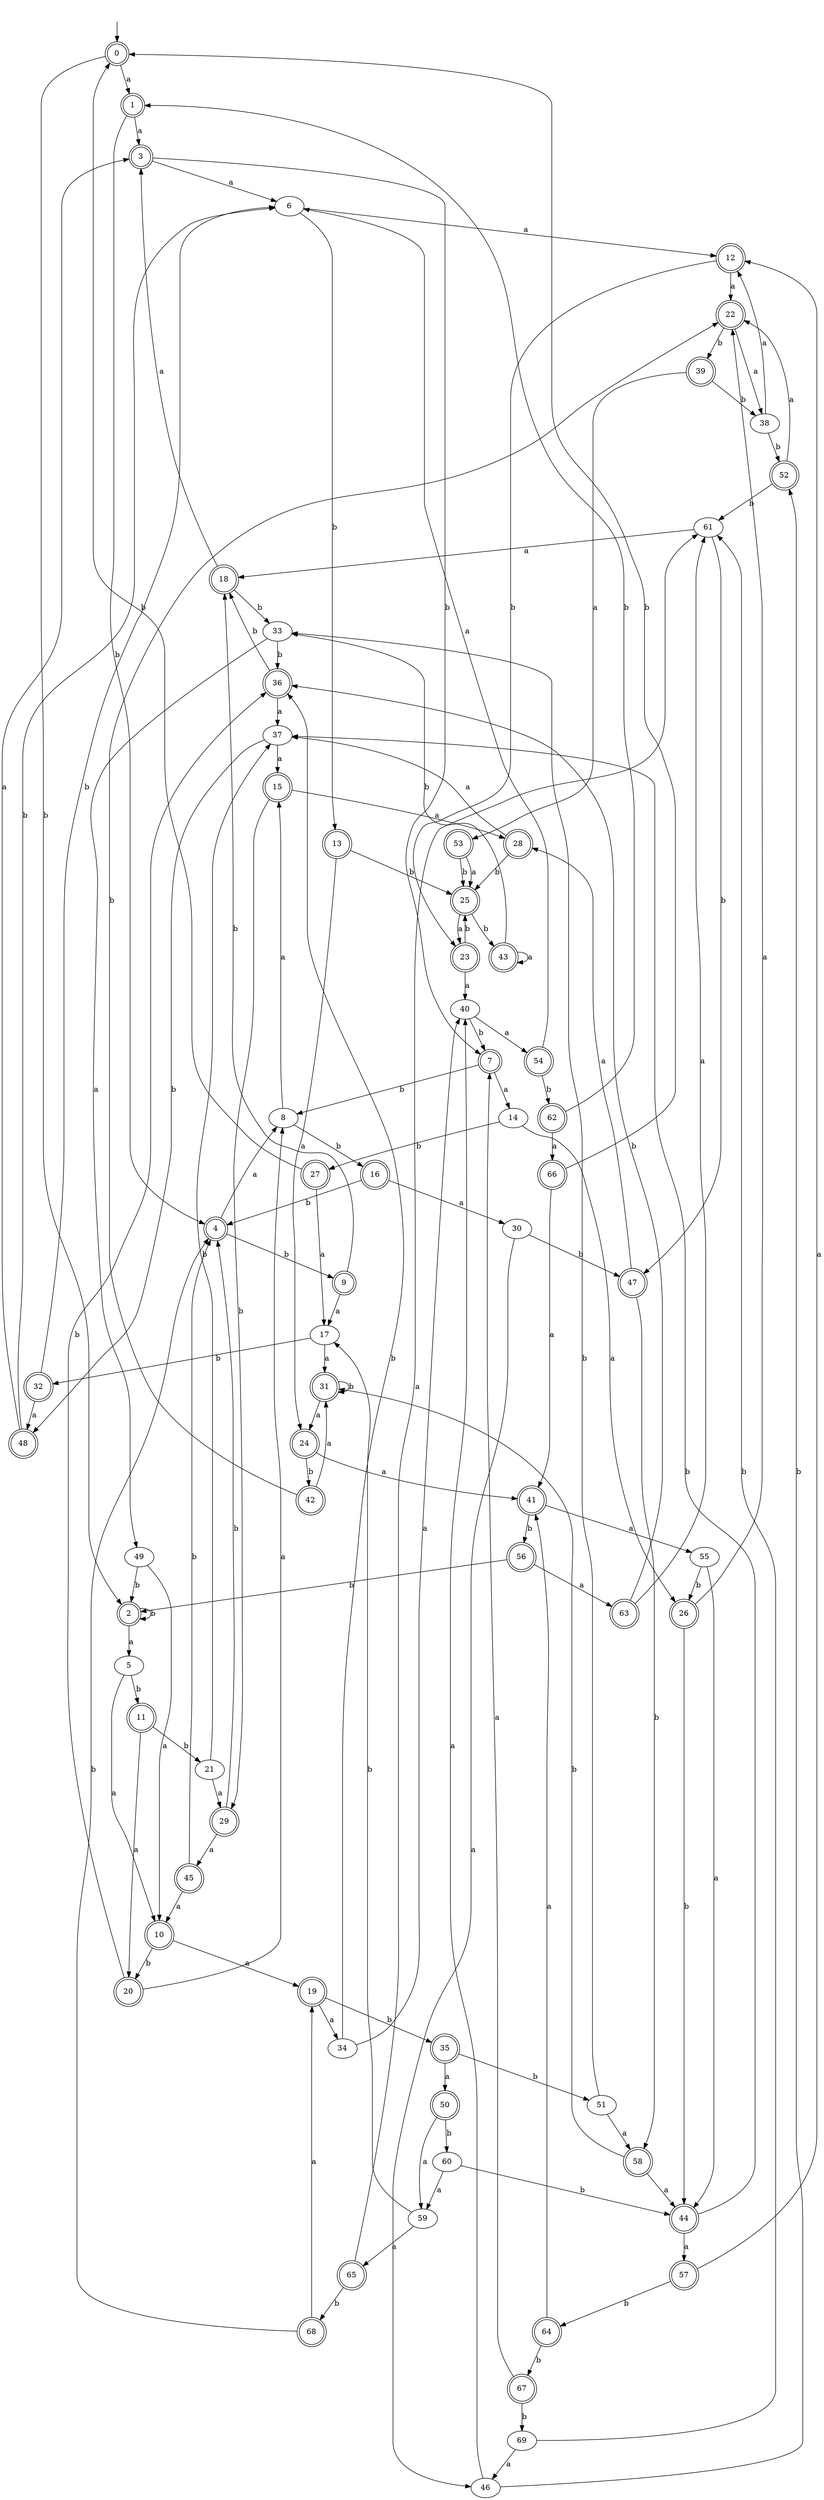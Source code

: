 digraph RandomDFA {
  __start0 [label="", shape=none];
  __start0 -> 0 [label=""];
  0 [shape=circle] [shape=doublecircle]
  0 -> 1 [label="a"]
  0 -> 2 [label="b"]
  1 [shape=doublecircle]
  1 -> 3 [label="a"]
  1 -> 4 [label="b"]
  2 [shape=doublecircle]
  2 -> 5 [label="a"]
  2 -> 2 [label="b"]
  3 [shape=doublecircle]
  3 -> 6 [label="a"]
  3 -> 7 [label="b"]
  4 [shape=doublecircle]
  4 -> 8 [label="a"]
  4 -> 9 [label="b"]
  5
  5 -> 10 [label="a"]
  5 -> 11 [label="b"]
  6
  6 -> 12 [label="a"]
  6 -> 13 [label="b"]
  7 [shape=doublecircle]
  7 -> 14 [label="a"]
  7 -> 8 [label="b"]
  8
  8 -> 15 [label="a"]
  8 -> 16 [label="b"]
  9 [shape=doublecircle]
  9 -> 17 [label="a"]
  9 -> 18 [label="b"]
  10 [shape=doublecircle]
  10 -> 19 [label="a"]
  10 -> 20 [label="b"]
  11 [shape=doublecircle]
  11 -> 20 [label="a"]
  11 -> 21 [label="b"]
  12 [shape=doublecircle]
  12 -> 22 [label="a"]
  12 -> 23 [label="b"]
  13 [shape=doublecircle]
  13 -> 24 [label="a"]
  13 -> 25 [label="b"]
  14
  14 -> 26 [label="a"]
  14 -> 27 [label="b"]
  15 [shape=doublecircle]
  15 -> 28 [label="a"]
  15 -> 29 [label="b"]
  16 [shape=doublecircle]
  16 -> 30 [label="a"]
  16 -> 4 [label="b"]
  17
  17 -> 31 [label="a"]
  17 -> 32 [label="b"]
  18 [shape=doublecircle]
  18 -> 3 [label="a"]
  18 -> 33 [label="b"]
  19 [shape=doublecircle]
  19 -> 34 [label="a"]
  19 -> 35 [label="b"]
  20 [shape=doublecircle]
  20 -> 8 [label="a"]
  20 -> 36 [label="b"]
  21
  21 -> 29 [label="a"]
  21 -> 37 [label="b"]
  22 [shape=doublecircle]
  22 -> 38 [label="a"]
  22 -> 39 [label="b"]
  23 [shape=doublecircle]
  23 -> 40 [label="a"]
  23 -> 25 [label="b"]
  24 [shape=doublecircle]
  24 -> 41 [label="a"]
  24 -> 42 [label="b"]
  25 [shape=doublecircle]
  25 -> 23 [label="a"]
  25 -> 43 [label="b"]
  26 [shape=doublecircle]
  26 -> 22 [label="a"]
  26 -> 44 [label="b"]
  27 [shape=doublecircle]
  27 -> 17 [label="a"]
  27 -> 0 [label="b"]
  28 [shape=doublecircle]
  28 -> 37 [label="a"]
  28 -> 25 [label="b"]
  29 [shape=doublecircle]
  29 -> 45 [label="a"]
  29 -> 4 [label="b"]
  30
  30 -> 46 [label="a"]
  30 -> 47 [label="b"]
  31 [shape=doublecircle]
  31 -> 24 [label="a"]
  31 -> 31 [label="b"]
  32 [shape=doublecircle]
  32 -> 48 [label="a"]
  32 -> 6 [label="b"]
  33
  33 -> 49 [label="a"]
  33 -> 36 [label="b"]
  34
  34 -> 40 [label="a"]
  34 -> 36 [label="b"]
  35 [shape=doublecircle]
  35 -> 50 [label="a"]
  35 -> 51 [label="b"]
  36 [shape=doublecircle]
  36 -> 37 [label="a"]
  36 -> 18 [label="b"]
  37
  37 -> 15 [label="a"]
  37 -> 48 [label="b"]
  38
  38 -> 12 [label="a"]
  38 -> 52 [label="b"]
  39 [shape=doublecircle]
  39 -> 53 [label="a"]
  39 -> 38 [label="b"]
  40
  40 -> 54 [label="a"]
  40 -> 7 [label="b"]
  41 [shape=doublecircle]
  41 -> 55 [label="a"]
  41 -> 56 [label="b"]
  42 [shape=doublecircle]
  42 -> 31 [label="a"]
  42 -> 22 [label="b"]
  43 [shape=doublecircle]
  43 -> 43 [label="a"]
  43 -> 33 [label="b"]
  44 [shape=doublecircle]
  44 -> 57 [label="a"]
  44 -> 37 [label="b"]
  45 [shape=doublecircle]
  45 -> 10 [label="a"]
  45 -> 4 [label="b"]
  46
  46 -> 40 [label="a"]
  46 -> 52 [label="b"]
  47 [shape=doublecircle]
  47 -> 28 [label="a"]
  47 -> 58 [label="b"]
  48 [shape=doublecircle]
  48 -> 3 [label="a"]
  48 -> 6 [label="b"]
  49
  49 -> 10 [label="a"]
  49 -> 2 [label="b"]
  50 [shape=doublecircle]
  50 -> 59 [label="a"]
  50 -> 60 [label="b"]
  51
  51 -> 58 [label="a"]
  51 -> 33 [label="b"]
  52 [shape=doublecircle]
  52 -> 22 [label="a"]
  52 -> 61 [label="b"]
  53 [shape=doublecircle]
  53 -> 25 [label="a"]
  53 -> 25 [label="b"]
  54 [shape=doublecircle]
  54 -> 6 [label="a"]
  54 -> 62 [label="b"]
  55
  55 -> 44 [label="a"]
  55 -> 26 [label="b"]
  56 [shape=doublecircle]
  56 -> 63 [label="a"]
  56 -> 2 [label="b"]
  57 [shape=doublecircle]
  57 -> 12 [label="a"]
  57 -> 64 [label="b"]
  58 [shape=doublecircle]
  58 -> 44 [label="a"]
  58 -> 31 [label="b"]
  59
  59 -> 65 [label="a"]
  59 -> 17 [label="b"]
  60
  60 -> 59 [label="a"]
  60 -> 44 [label="b"]
  61
  61 -> 18 [label="a"]
  61 -> 47 [label="b"]
  62 [shape=doublecircle]
  62 -> 66 [label="a"]
  62 -> 1 [label="b"]
  63 [shape=doublecircle]
  63 -> 61 [label="a"]
  63 -> 36 [label="b"]
  64 [shape=doublecircle]
  64 -> 41 [label="a"]
  64 -> 67 [label="b"]
  65 [shape=doublecircle]
  65 -> 61 [label="a"]
  65 -> 68 [label="b"]
  66 [shape=doublecircle]
  66 -> 41 [label="a"]
  66 -> 0 [label="b"]
  67 [shape=doublecircle]
  67 -> 7 [label="a"]
  67 -> 69 [label="b"]
  68 [shape=doublecircle]
  68 -> 19 [label="a"]
  68 -> 4 [label="b"]
  69
  69 -> 46 [label="a"]
  69 -> 61 [label="b"]
}
